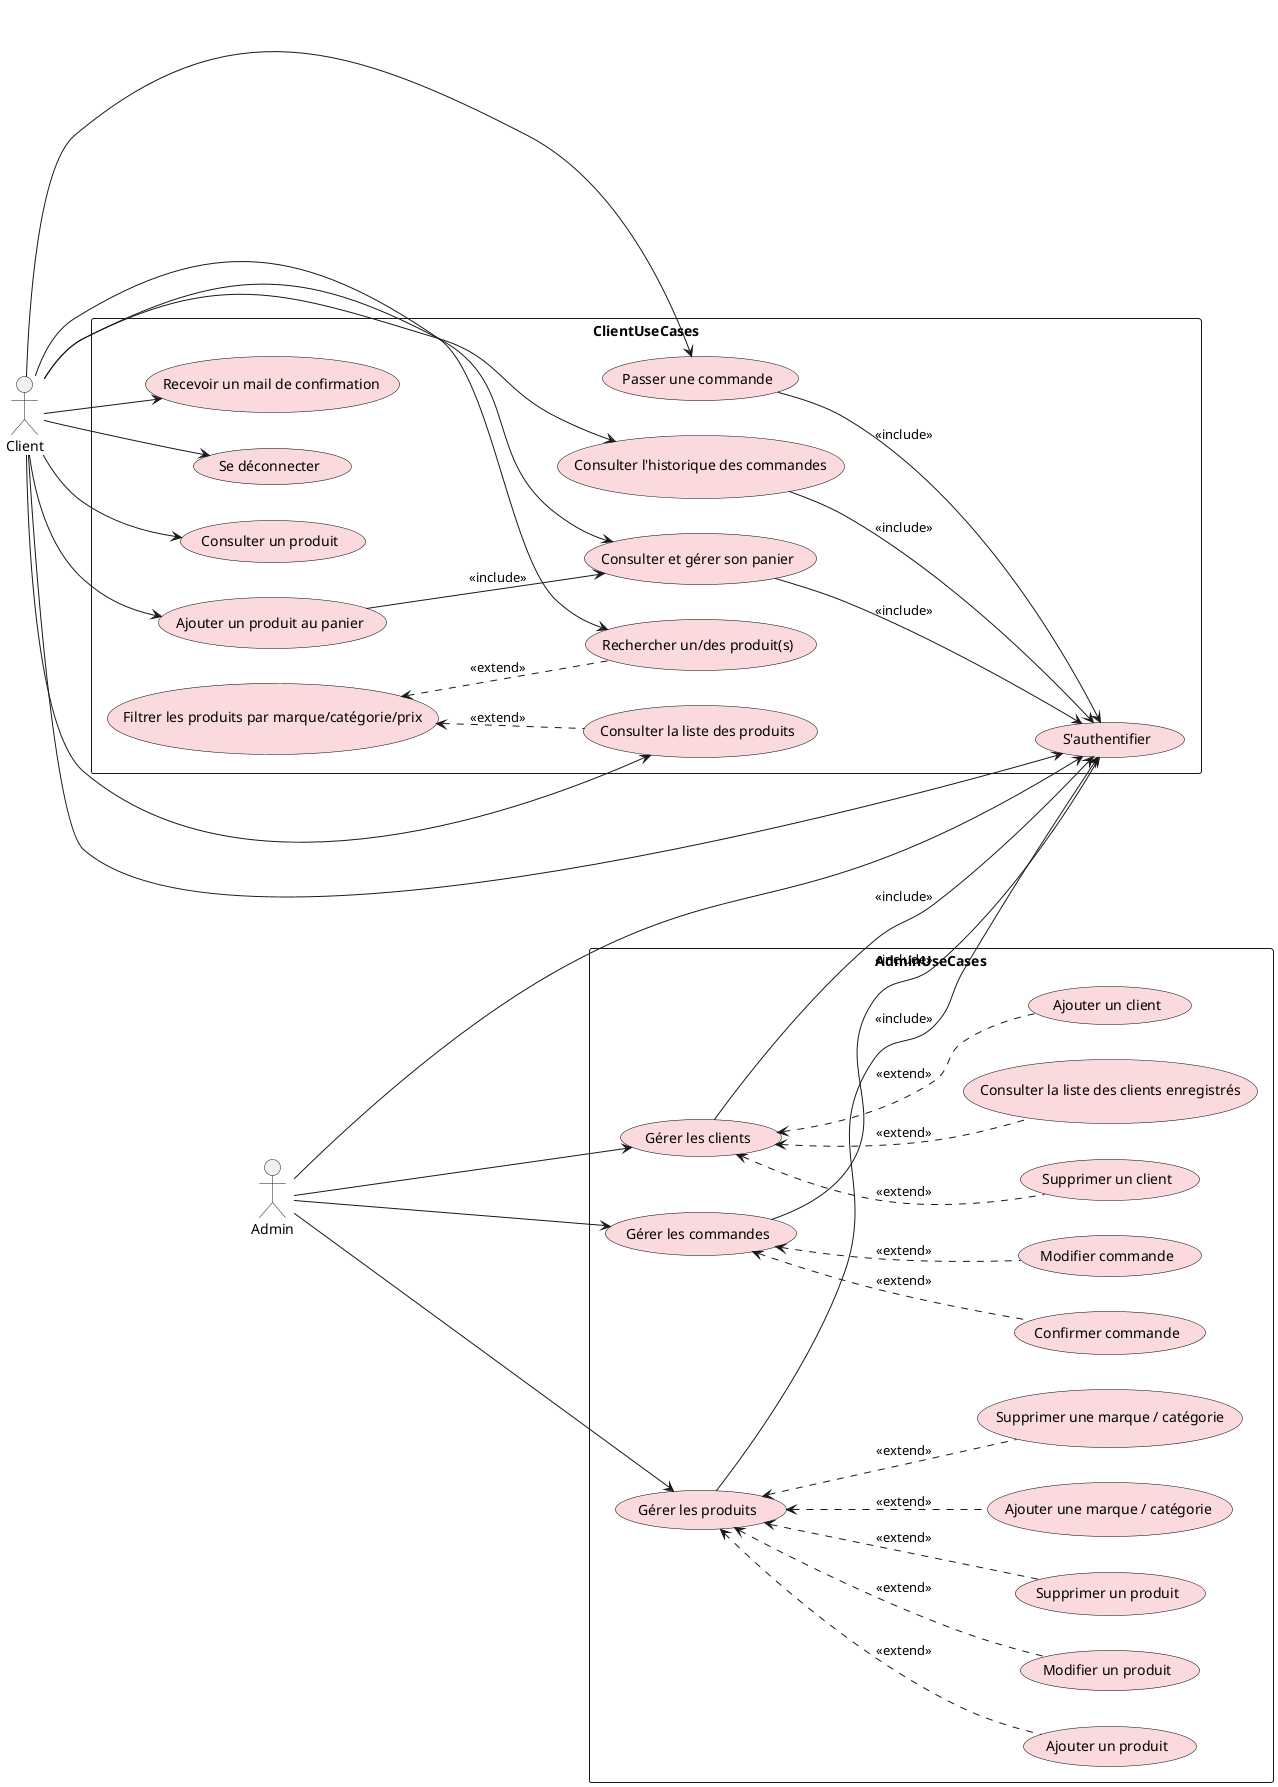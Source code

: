 @startuml

left to right direction
skinparam packageStyle rectangle
skinparam usecase {
  BackgroundColor #FADADD
  BorderColor black
}

actor Client
actor Admin

' -------------------- Client Use Cases --------------------
rectangle ClientUseCases {
  usecase "Consulter la liste des produits" as UC1
  usecase "Consulter un produit" as UC2
  usecase "Rechercher un/des produit(s)" as UC3
  usecase "Filtrer les produits par marque/catégorie/prix" as UC4
  usecase "Ajouter un produit au panier" as UC5
  usecase "Consulter et gérer son panier" as UC6
  usecase "Passer une commande" as UC7
  usecase "Recevoir un mail de confirmation" as UC8
  usecase "Consulter l'historique des commandes" as UC9
  usecase "Se déconnecter" as UC10
  usecase "S'authentifier" as UC11
}

Client --> UC1
Client --> UC2
Client --> UC3
Client --> UC5
Client --> UC6
Client --> UC7
Client --> UC8
Client --> UC9
Client --> UC10
Client --> UC11

UC1 .u.> UC4 : <<extend>>
UC3 .u.> UC4 : <<extend>>
UC5 --> UC6 : <<include>>
UC7 --> UC11 : <<include>>
UC6 --> UC11 : <<include>>
UC9 --> UC11 : <<include>>

' -------------------- Admin Use Cases --------------------
rectangle AdminUseCases {
  usecase "Consulter la liste des clients enregistrés" as UA1
  usecase "Ajouter un client" as UA2
  usecase "Supprimer un client" as UA3
  usecase "Gérer les clients" as UA4

  usecase "Ajouter un produit" as UA5
  usecase "Modifier un produit" as UA6
  usecase "Supprimer un produit" as UA7
  usecase "Ajouter une marque / catégorie" as UA8
  usecase "Supprimer une marque / catégorie" as UA9
  usecase "Gérer les produits" as UA10

  usecase "Modifier commande" as UA11
  usecase "Confirmer commande" as UA12
  usecase "Gérer les commandes" as UA13
}

Admin --> UA4
Admin --> UA10
Admin --> UA13
Admin --> UC11

UA1 .u.> UA4 : <<extend>>
UA2 .u.> UA4 : <<extend>>
UA3 .u.> UA4 : <<extend>>

UA5 .u.> UA10 : <<extend>>
UA6 .u.> UA10 : <<extend>>
UA7 .u.> UA10 : <<extend>>
UA8 .u.> UA10 : <<extend>>
UA9 .u.> UA10 : <<extend>>

UA11 .u.> UA13 : <<extend>>
UA12 .u.> UA13 : <<extend>>

UA4 --> UC11 : <<include>>
UA10 --> UC11 : <<include>>
UA13 --> UC11 : <<include>>

@enduml